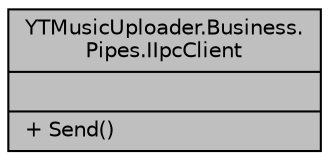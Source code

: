digraph "YTMusicUploader.Business.Pipes.IIpcClient"
{
 // LATEX_PDF_SIZE
  edge [fontname="Helvetica",fontsize="10",labelfontname="Helvetica",labelfontsize="10"];
  node [fontname="Helvetica",fontsize="10",shape=record];
  Node1 [label="{YTMusicUploader.Business.\lPipes.IIpcClient\n||+ Send()\l}",height=0.2,width=0.4,color="black", fillcolor="grey75", style="filled", fontcolor="black",tooltip=" "];
}
